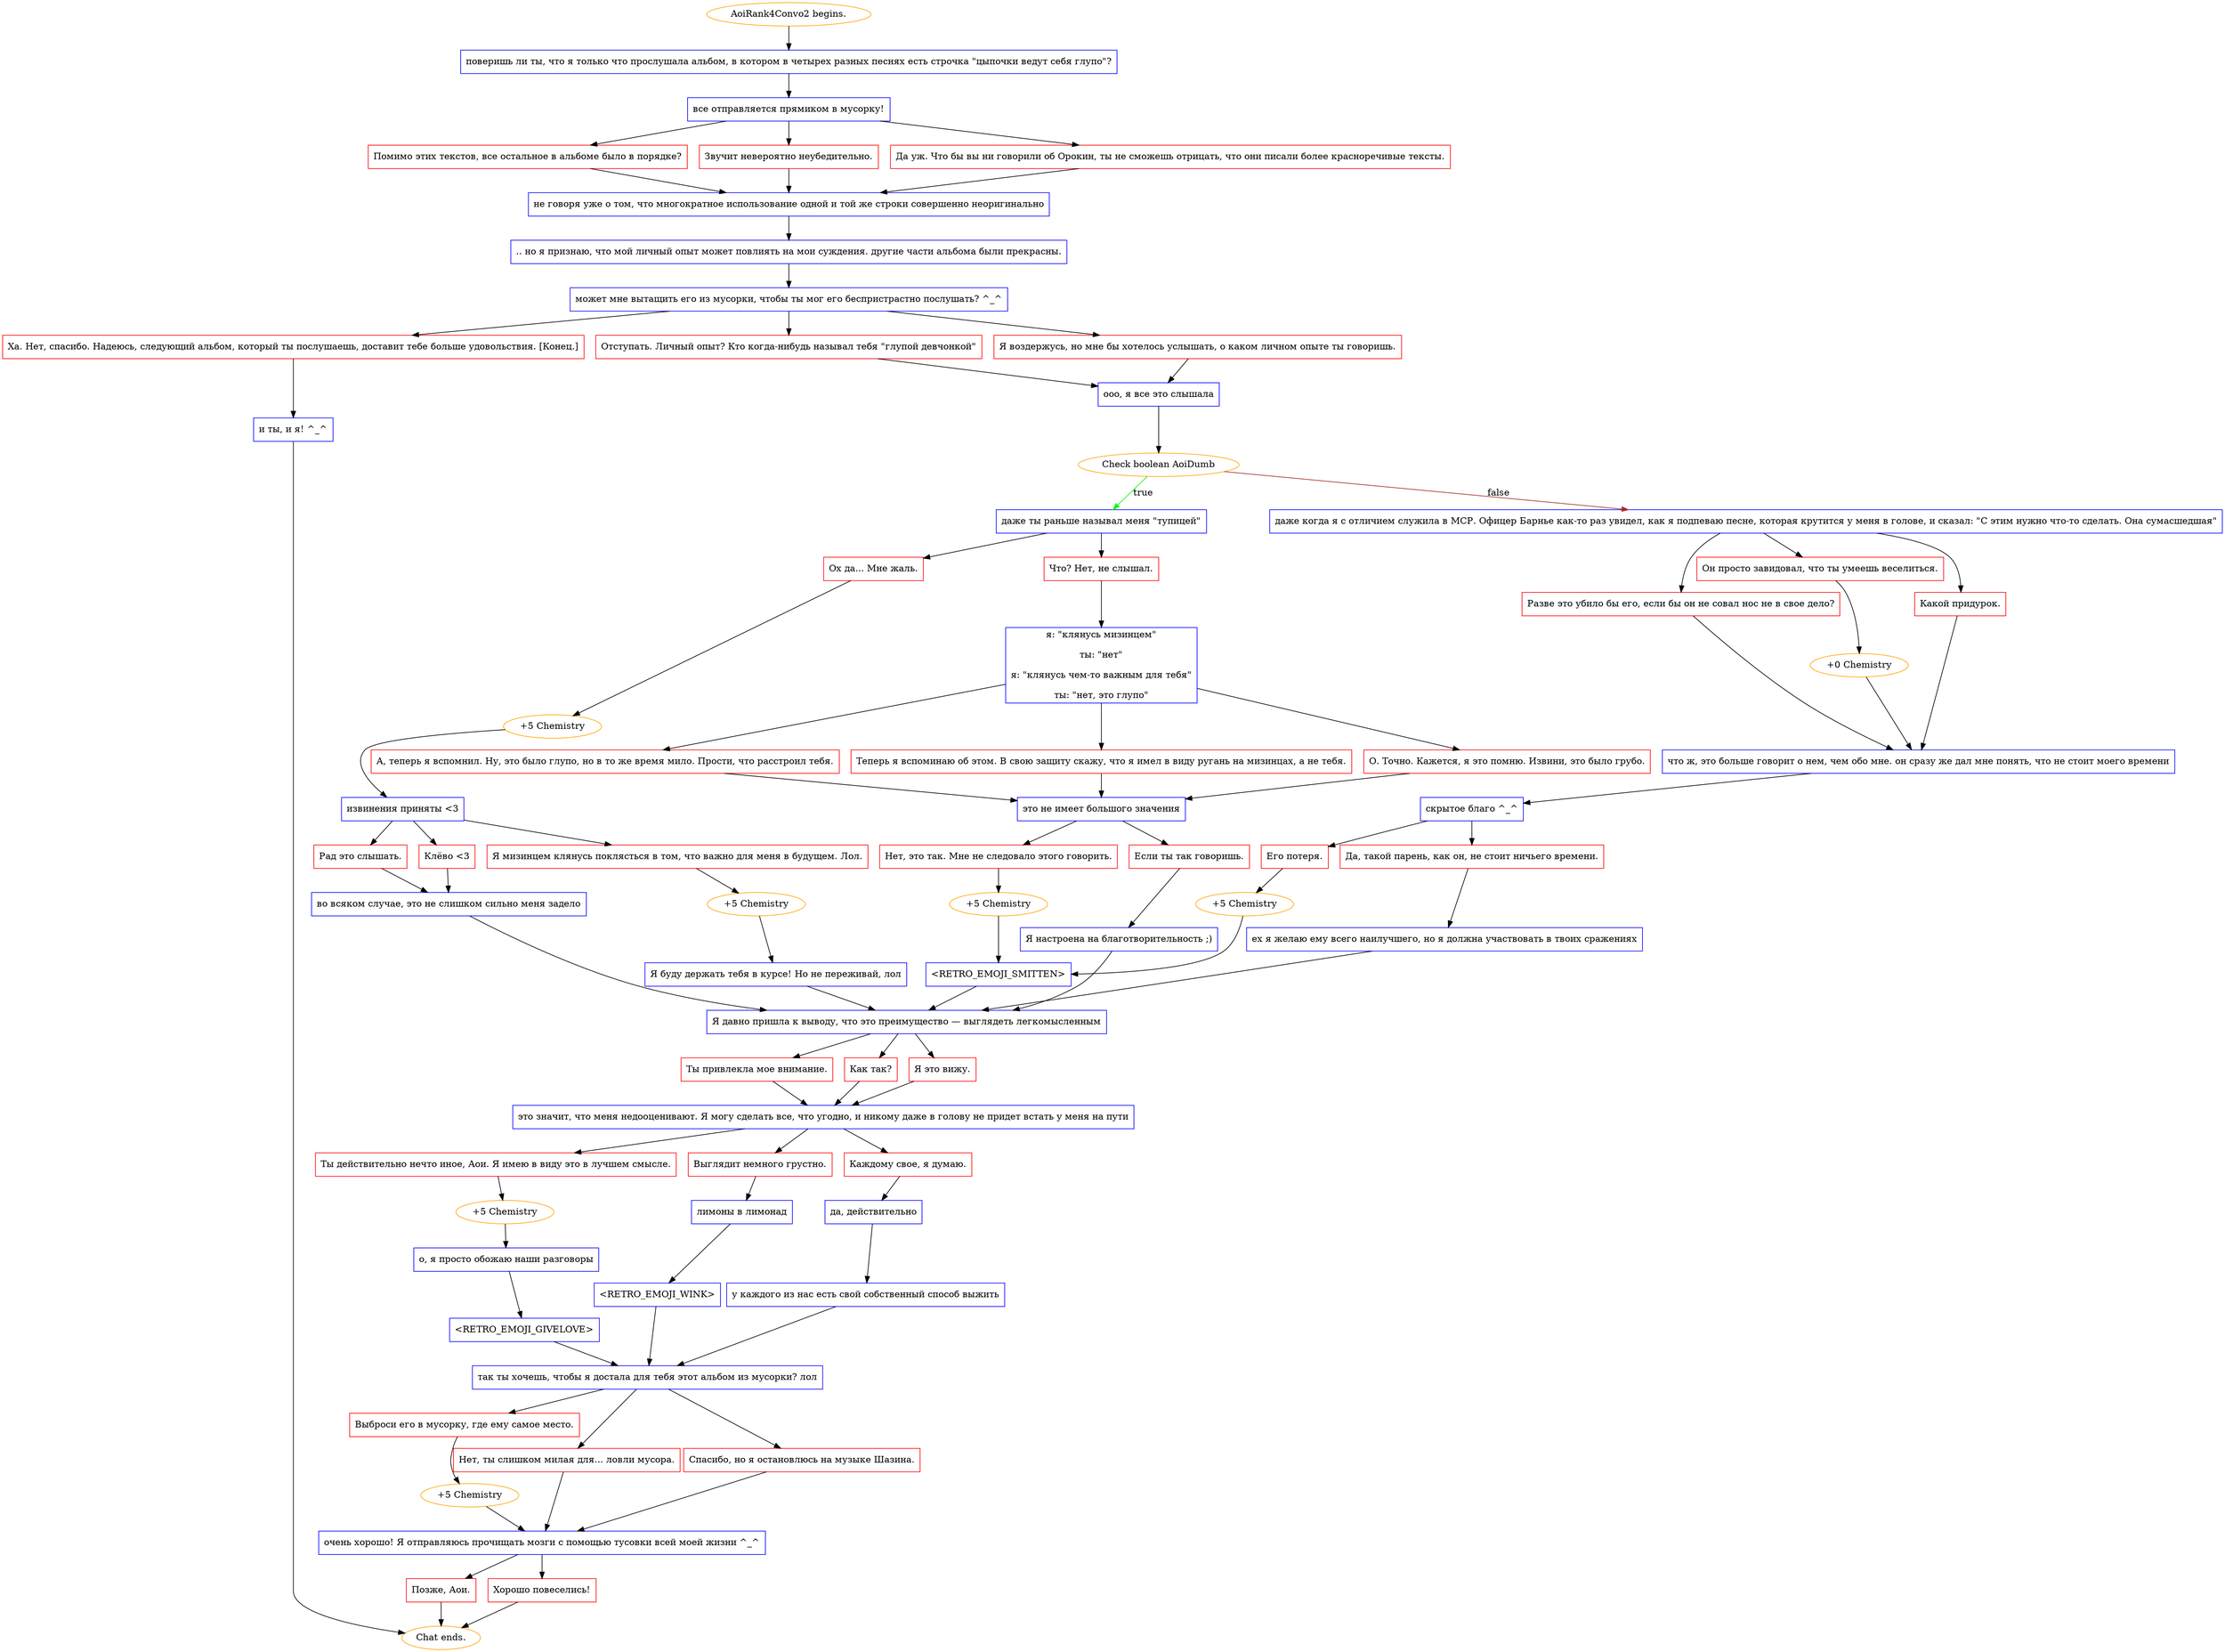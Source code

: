 digraph {
	"AoiRank4Convo2 begins." [color=orange];
		"AoiRank4Convo2 begins." -> j796503831;
	j796503831 [label="поверишь ли ты, что я только что прослушала альбом, в котором в четырех разных песнях есть строчка \"цыпочки ведут себя глупо\"?",shape=box,color=blue];
		j796503831 -> j1501428861;
	j1501428861 [label="все отправляется прямиком в мусорку!",shape=box,color=blue];
		j1501428861 -> j247639432;
		j1501428861 -> j169016896;
		j1501428861 -> j718457252;
	j247639432 [label="Помимо этих текстов, все остальное в альбоме было в порядке?",shape=box,color=red];
		j247639432 -> j4239686243;
	j169016896 [label="Звучит невероятно неубедительно.",shape=box,color=red];
		j169016896 -> j4239686243;
	j718457252 [label="Да уж. Что бы вы ни говорили об Орокин, ты не сможешь отрицать, что они писали более красноречивые тексты.",shape=box,color=red];
		j718457252 -> j4239686243;
	j4239686243 [label="не говоря уже о том, что многократное использование одной и той же строки совершенно неоригинально",shape=box,color=blue];
		j4239686243 -> j1749137896;
	j1749137896 [label=".. но я признаю, что мой личный опыт может повлиять на мои суждения. другие части альбома были прекрасны.",shape=box,color=blue];
		j1749137896 -> j710560063;
	j710560063 [label="может мне вытащить его из мусорки, чтобы ты мог его беспристрастно послушать? ^_^",shape=box,color=blue];
		j710560063 -> j3939925869;
		j710560063 -> j4086722689;
		j710560063 -> j3275101689;
	j3939925869 [label="Я воздержусь, но мне бы хотелось услышать, о каком личном опыте ты говоришь.",shape=box,color=red];
		j3939925869 -> j1355255670;
	j4086722689 [label="Отступать. Личный опыт? Кто когда-нибудь называл тебя \"глупой девчонкой\"",shape=box,color=red];
		j4086722689 -> j1355255670;
	j3275101689 [label="Ха. Нет, спасибо. Надеюсь, следующий альбом, который ты послушаешь, доставит тебе больше удовольствия. [Конец.]",shape=box,color=red];
		j3275101689 -> j523669755;
	j1355255670 [label="ооо, я все это слышала",shape=box,color=blue];
		j1355255670 -> j3849776206;
	j523669755 [label="и ты, и я! ^_^",shape=box,color=blue];
		j523669755 -> "Chat ends.";
	j3849776206 [label="Check boolean AoiDumb",color=orange];
		j3849776206 -> j972057174 [label=true,color=green];
		j3849776206 -> j4232084116 [label=false,color=brown];
	"Chat ends." [color=orange];
	j972057174 [label="даже ты раньше называл меня \"тупицей\"",shape=box,color=blue];
		j972057174 -> j520872349;
		j972057174 -> j2329435768;
	j4232084116 [label="даже когда я с отличием служила в МСР. Офицер Барнье как-то раз увидел, как я подпеваю песне, которая крутится у меня в голове, и сказал: \"С этим нужно что-то сделать. Она сумасшедшая\"",shape=box,color=blue];
		j4232084116 -> j3353486843;
		j4232084116 -> j1908284900;
		j4232084116 -> j961591258;
	j520872349 [label="Что? Нет, не слышал.",shape=box,color=red];
		j520872349 -> j3012872737;
	j2329435768 [label="Ох да... Мне жаль.",shape=box,color=red];
		j2329435768 -> j1571215;
	j3353486843 [label="Какой придурок.",shape=box,color=red];
		j3353486843 -> j3104768382;
	j1908284900 [label="Он просто завидовал, что ты умеешь веселиться.",shape=box,color=red];
		j1908284900 -> j1273761423;
	j961591258 [label="Разве это убило бы его, если бы он не совал нос не в свое дело?",shape=box,color=red];
		j961591258 -> j3104768382;
	j3012872737 [label="я: \"клянусь мизинцем\"
ты: \"нет\"
я: \"клянусь чем-то важным для тебя\"
ты: \"нет, это глупо\"",shape=box,color=blue];
		j3012872737 -> j3141950763;
		j3012872737 -> j2309477069;
		j3012872737 -> j2697942234;
	j1571215 [label="+5 Chemistry",color=orange];
		j1571215 -> j2759268457;
	j3104768382 [label="что ж, это больше говорит о нем, чем обо мне. он сразу же дал мне понять, что не стоит моего времени",shape=box,color=blue];
		j3104768382 -> j1835744264;
	j1273761423 [label="+0 Chemistry",color=orange];
		j1273761423 -> j3104768382;
	j3141950763 [label="Теперь я вспоминаю об этом. В свою защиту скажу, что я имел в виду ругань на мизинцах, а не тебя.",shape=box,color=red];
		j3141950763 -> j442720628;
	j2309477069 [label="О. Точно. Кажется, я это помню. Извини, это было грубо.",shape=box,color=red];
		j2309477069 -> j442720628;
	j2697942234 [label="А, теперь я вспомнил. Ну, это было глупо, но в то же время мило. Прости, что расстроил тебя.",shape=box,color=red];
		j2697942234 -> j442720628;
	j2759268457 [label="извинения приняты <3",shape=box,color=blue];
		j2759268457 -> j2070570084;
		j2759268457 -> j1615514756;
		j2759268457 -> j3226260730;
	j1835744264 [label="скрытое благо ^_^",shape=box,color=blue];
		j1835744264 -> j1806548395;
		j1835744264 -> j1124538097;
	j442720628 [label="это не имеет большого значения",shape=box,color=blue];
		j442720628 -> j3708963336;
		j442720628 -> j1577340289;
	j2070570084 [label="Я мизинцем клянусь поклясться в том, что важно для меня в будущем. Лол.",shape=box,color=red];
		j2070570084 -> j3254493476;
	j1615514756 [label="Клёво <3",shape=box,color=red];
		j1615514756 -> j3402059486;
	j3226260730 [label="Рад это слышать.",shape=box,color=red];
		j3226260730 -> j3402059486;
	j1806548395 [label="Его потеря.",shape=box,color=red];
		j1806548395 -> j3195809530;
	j1124538097 [label="Да, такой парень, как он, не стоит ничьего времени.",shape=box,color=red];
		j1124538097 -> j3044821707;
	j3708963336 [label="Нет, это так. Мне не следовало этого говорить.",shape=box,color=red];
		j3708963336 -> j1956027184;
	j1577340289 [label="Если ты так говоришь.",shape=box,color=red];
		j1577340289 -> j1838657761;
	j3254493476 [label="+5 Chemistry",color=orange];
		j3254493476 -> j3915075023;
	j3402059486 [label="во всяком случае, это не слишком сильно меня задело",shape=box,color=blue];
		j3402059486 -> j3140856120;
	j3195809530 [label="+5 Chemistry",color=orange];
		j3195809530 -> j2772410092;
	j3044821707 [label="ех я желаю ему всего наилучшего, но я должна участвовать в твоих сражениях",shape=box,color=blue];
		j3044821707 -> j3140856120;
	j1956027184 [label="+5 Chemistry",color=orange];
		j1956027184 -> j2772410092;
	j1838657761 [label="Я настроена на благотворительность ;)",shape=box,color=blue];
		j1838657761 -> j3140856120;
	j3915075023 [label="Я буду держать тебя в курсе! Но не переживай, лол",shape=box,color=blue];
		j3915075023 -> j3140856120;
	j3140856120 [label="Я давно пришла к выводу, что это преимущество — выглядеть легкомысленным",shape=box,color=blue];
		j3140856120 -> j2402455380;
		j3140856120 -> j3637144623;
		j3140856120 -> j505323701;
	j2772410092 [label="<RETRO_EMOJI_SMITTEN>",shape=box,color=blue];
		j2772410092 -> j3140856120;
	j2402455380 [label="Как так?",shape=box,color=red];
		j2402455380 -> j3087089560;
	j3637144623 [label="Я это вижу.",shape=box,color=red];
		j3637144623 -> j3087089560;
	j505323701 [label="Ты привлекла мое внимание.",shape=box,color=red];
		j505323701 -> j3087089560;
	j3087089560 [label="это значит, что меня недооценивают. Я могу сделать все, что угодно, и никому даже в голову не придет встать у меня на пути",shape=box,color=blue];
		j3087089560 -> j2303001114;
		j3087089560 -> j897789864;
		j3087089560 -> j139751611;
	j2303001114 [label="Выглядит немного грустно.",shape=box,color=red];
		j2303001114 -> j602997147;
	j897789864 [label="Ты действительно нечто иное, Аои. Я имею в виду это в лучшем смысле.",shape=box,color=red];
		j897789864 -> j2394435250;
	j139751611 [label="Каждому свое, я думаю.",shape=box,color=red];
		j139751611 -> j4057186883;
	j602997147 [label="лимоны в лимонад",shape=box,color=blue];
		j602997147 -> j1825113238;
	j2394435250 [label="+5 Chemistry",color=orange];
		j2394435250 -> j2721014756;
	j4057186883 [label="да, действительно",shape=box,color=blue];
		j4057186883 -> j641518735;
	j1825113238 [label="<RETRO_EMOJI_WINK>",shape=box,color=blue];
		j1825113238 -> j3184444655;
	j2721014756 [label="о, я просто обожаю наши разговоры",shape=box,color=blue];
		j2721014756 -> j612748870;
	j641518735 [label="у каждого из нас есть свой собственный способ выжить",shape=box,color=blue];
		j641518735 -> j3184444655;
	j3184444655 [label="так ты хочешь, чтобы я достала для тебя этот альбом из мусорки? лол",shape=box,color=blue];
		j3184444655 -> j3433551496;
		j3184444655 -> j3959615381;
		j3184444655 -> j4033401153;
	j612748870 [label="<RETRO_EMOJI_GIVELOVE>",shape=box,color=blue];
		j612748870 -> j3184444655;
	j3433551496 [label="Нет, ты слишком милая для... ловли мусора.",shape=box,color=red];
		j3433551496 -> j660427859;
	j3959615381 [label="Выброси его в мусорку, где ему самое место.",shape=box,color=red];
		j3959615381 -> j2947107771;
	j4033401153 [label="Спасибо, но я остановлюсь на музыке Шазина.",shape=box,color=red];
		j4033401153 -> j660427859;
	j660427859 [label="очень хорошо! Я отправляюсь прочищать мозги с помощью тусовки всей моей жизни ^_^",shape=box,color=blue];
		j660427859 -> j2678856604;
		j660427859 -> j2301601256;
	j2947107771 [label="+5 Chemistry",color=orange];
		j2947107771 -> j660427859;
	j2678856604 [label="Хорошо повеселись!",shape=box,color=red];
		j2678856604 -> "Chat ends.";
	j2301601256 [label="Позже, Аои.",shape=box,color=red];
		j2301601256 -> "Chat ends.";
}